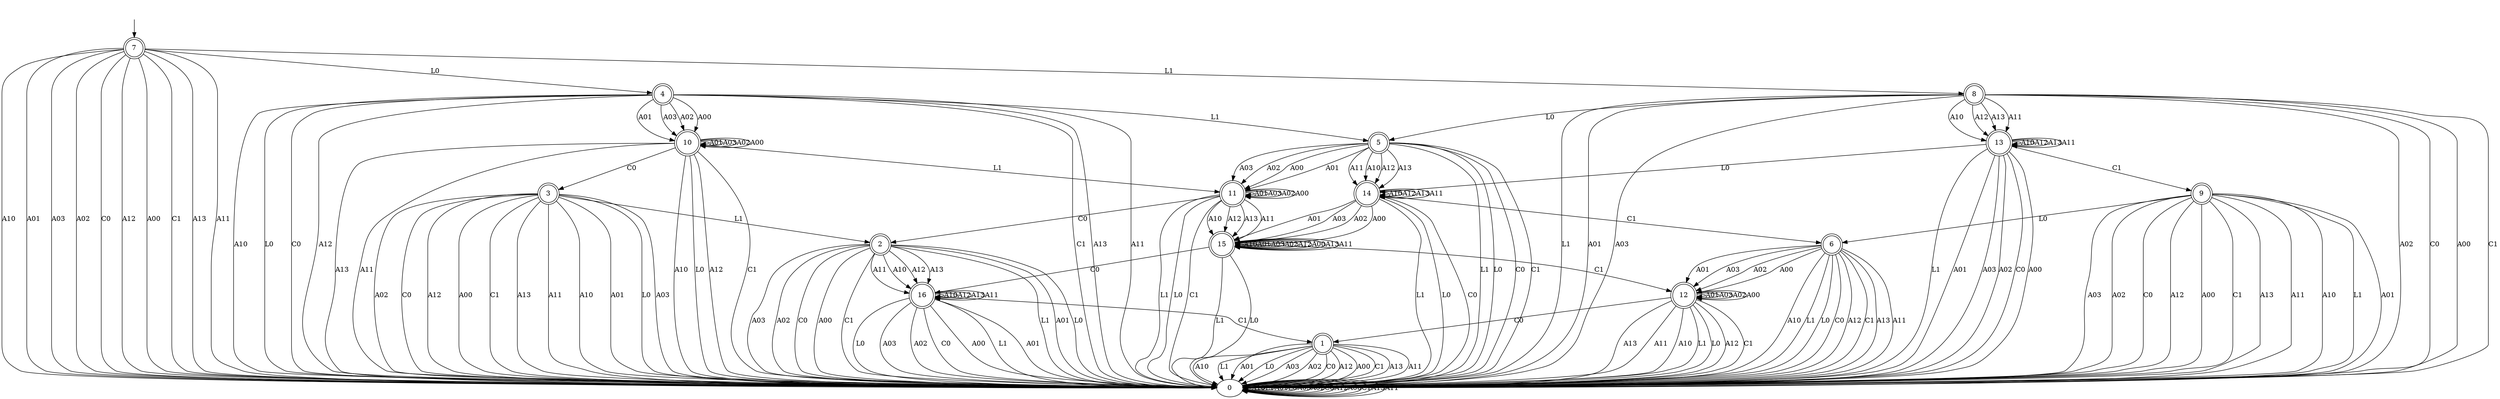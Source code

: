 digraph "data/our_models/magento_2_4_m" {
0 [label=0];
1 [label=1, shape=doublecircle];
2 [label=2, shape=doublecircle];
3 [label=3, shape=doublecircle];
4 [label=4, shape=doublecircle];
5 [label=5, shape=doublecircle];
6 [label=6, shape=doublecircle];
7 [label=7, shape=doublecircle];
8 [label=8, shape=doublecircle];
9 [label=9, shape=doublecircle];
10 [label=10, shape=doublecircle];
11 [label=11, shape=doublecircle];
12 [label=12, shape=doublecircle];
13 [label=13, shape=doublecircle];
14 [label=14, shape=doublecircle];
15 [label=15, shape=doublecircle];
16 [label=16, shape=doublecircle];
0 -> 0  [label=A10];
0 -> 0  [label=L1];
0 -> 0  [label=A01];
0 -> 0  [label=L0];
0 -> 0  [label=A03];
0 -> 0  [label=A02];
0 -> 0  [label=C0];
0 -> 0  [label=A12];
0 -> 0  [label=A00];
0 -> 0  [label=C1];
0 -> 0  [label=A13];
0 -> 0  [label=A11];
1 -> 0  [label=A10];
1 -> 0  [label=L1];
1 -> 0  [label=A01];
1 -> 0  [label=L0];
1 -> 0  [label=A03];
1 -> 0  [label=A02];
1 -> 0  [label=C0];
1 -> 0  [label=A12];
1 -> 0  [label=A00];
1 -> 0  [label=C1];
1 -> 0  [label=A13];
1 -> 0  [label=A11];
2 -> 16  [label=A10];
2 -> 0  [label=L1];
2 -> 0  [label=A01];
2 -> 0  [label=L0];
2 -> 0  [label=A03];
2 -> 0  [label=A02];
2 -> 0  [label=C0];
2 -> 16  [label=A12];
2 -> 0  [label=A00];
2 -> 0  [label=C1];
2 -> 16  [label=A13];
2 -> 16  [label=A11];
3 -> 0  [label=A10];
3 -> 2  [label=L1];
3 -> 0  [label=A01];
3 -> 0  [label=L0];
3 -> 0  [label=A03];
3 -> 0  [label=A02];
3 -> 0  [label=C0];
3 -> 0  [label=A12];
3 -> 0  [label=A00];
3 -> 0  [label=C1];
3 -> 0  [label=A13];
3 -> 0  [label=A11];
4 -> 0  [label=A10];
4 -> 5  [label=L1];
4 -> 10  [label=A01];
4 -> 0  [label=L0];
4 -> 10  [label=A03];
4 -> 10  [label=A02];
4 -> 0  [label=C0];
4 -> 0  [label=A12];
4 -> 10  [label=A00];
4 -> 0  [label=C1];
4 -> 0  [label=A13];
4 -> 0  [label=A11];
5 -> 14  [label=A10];
5 -> 0  [label=L1];
5 -> 11  [label=A01];
5 -> 0  [label=L0];
5 -> 11  [label=A03];
5 -> 11  [label=A02];
5 -> 0  [label=C0];
5 -> 14  [label=A12];
5 -> 11  [label=A00];
5 -> 0  [label=C1];
5 -> 14  [label=A13];
5 -> 14  [label=A11];
6 -> 0  [label=A10];
6 -> 0  [label=L1];
6 -> 12  [label=A01];
6 -> 0  [label=L0];
6 -> 12  [label=A03];
6 -> 12  [label=A02];
6 -> 0  [label=C0];
6 -> 0  [label=A12];
6 -> 12  [label=A00];
6 -> 0  [label=C1];
6 -> 0  [label=A13];
6 -> 0  [label=A11];
7 -> 0  [label=A10];
7 -> 8  [label=L1];
7 -> 0  [label=A01];
7 -> 4  [label=L0];
7 -> 0  [label=A03];
7 -> 0  [label=A02];
7 -> 0  [label=C0];
7 -> 0  [label=A12];
7 -> 0  [label=A00];
7 -> 0  [label=C1];
7 -> 0  [label=A13];
7 -> 0  [label=A11];
8 -> 13  [label=A10];
8 -> 0  [label=L1];
8 -> 0  [label=A01];
8 -> 5  [label=L0];
8 -> 0  [label=A03];
8 -> 0  [label=A02];
8 -> 0  [label=C0];
8 -> 13  [label=A12];
8 -> 0  [label=A00];
8 -> 0  [label=C1];
8 -> 13  [label=A13];
8 -> 13  [label=A11];
9 -> 0  [label=A10];
9 -> 0  [label=L1];
9 -> 0  [label=A01];
9 -> 6  [label=L0];
9 -> 0  [label=A03];
9 -> 0  [label=A02];
9 -> 0  [label=C0];
9 -> 0  [label=A12];
9 -> 0  [label=A00];
9 -> 0  [label=C1];
9 -> 0  [label=A13];
9 -> 0  [label=A11];
10 -> 0  [label=A10];
10 -> 11  [label=L1];
10 -> 10  [label=A01];
10 -> 0  [label=L0];
10 -> 10  [label=A03];
10 -> 10  [label=A02];
10 -> 3  [label=C0];
10 -> 0  [label=A12];
10 -> 10  [label=A00];
10 -> 0  [label=C1];
10 -> 0  [label=A13];
10 -> 0  [label=A11];
11 -> 15  [label=A10];
11 -> 0  [label=L1];
11 -> 11  [label=A01];
11 -> 0  [label=L0];
11 -> 11  [label=A03];
11 -> 11  [label=A02];
11 -> 2  [label=C0];
11 -> 15  [label=A12];
11 -> 11  [label=A00];
11 -> 0  [label=C1];
11 -> 15  [label=A13];
11 -> 15  [label=A11];
12 -> 0  [label=A10];
12 -> 0  [label=L1];
12 -> 12  [label=A01];
12 -> 0  [label=L0];
12 -> 12  [label=A03];
12 -> 12  [label=A02];
12 -> 1  [label=C0];
12 -> 0  [label=A12];
12 -> 12  [label=A00];
12 -> 0  [label=C1];
12 -> 0  [label=A13];
12 -> 0  [label=A11];
13 -> 13  [label=A10];
13 -> 0  [label=L1];
13 -> 0  [label=A01];
13 -> 14  [label=L0];
13 -> 0  [label=A03];
13 -> 0  [label=A02];
13 -> 0  [label=C0];
13 -> 13  [label=A12];
13 -> 0  [label=A00];
13 -> 9  [label=C1];
13 -> 13  [label=A13];
13 -> 13  [label=A11];
14 -> 14  [label=A10];
14 -> 0  [label=L1];
14 -> 15  [label=A01];
14 -> 0  [label=L0];
14 -> 15  [label=A03];
14 -> 15  [label=A02];
14 -> 0  [label=C0];
14 -> 14  [label=A12];
14 -> 15  [label=A00];
14 -> 6  [label=C1];
14 -> 14  [label=A13];
14 -> 14  [label=A11];
15 -> 15  [label=A10];
15 -> 0  [label=L1];
15 -> 15  [label=A01];
15 -> 0  [label=L0];
15 -> 15  [label=A03];
15 -> 15  [label=A02];
15 -> 16  [label=C0];
15 -> 15  [label=A12];
15 -> 15  [label=A00];
15 -> 12  [label=C1];
15 -> 15  [label=A13];
15 -> 15  [label=A11];
16 -> 16  [label=A10];
16 -> 0  [label=L1];
16 -> 0  [label=A01];
16 -> 0  [label=L0];
16 -> 0  [label=A03];
16 -> 0  [label=A02];
16 -> 0  [label=C0];
16 -> 16  [label=A12];
16 -> 0  [label=A00];
16 -> 1  [label=C1];
16 -> 16  [label=A13];
16 -> 16  [label=A11];
__start0 [label="", shape=none];
__start0 -> 7  [label=""];
}
